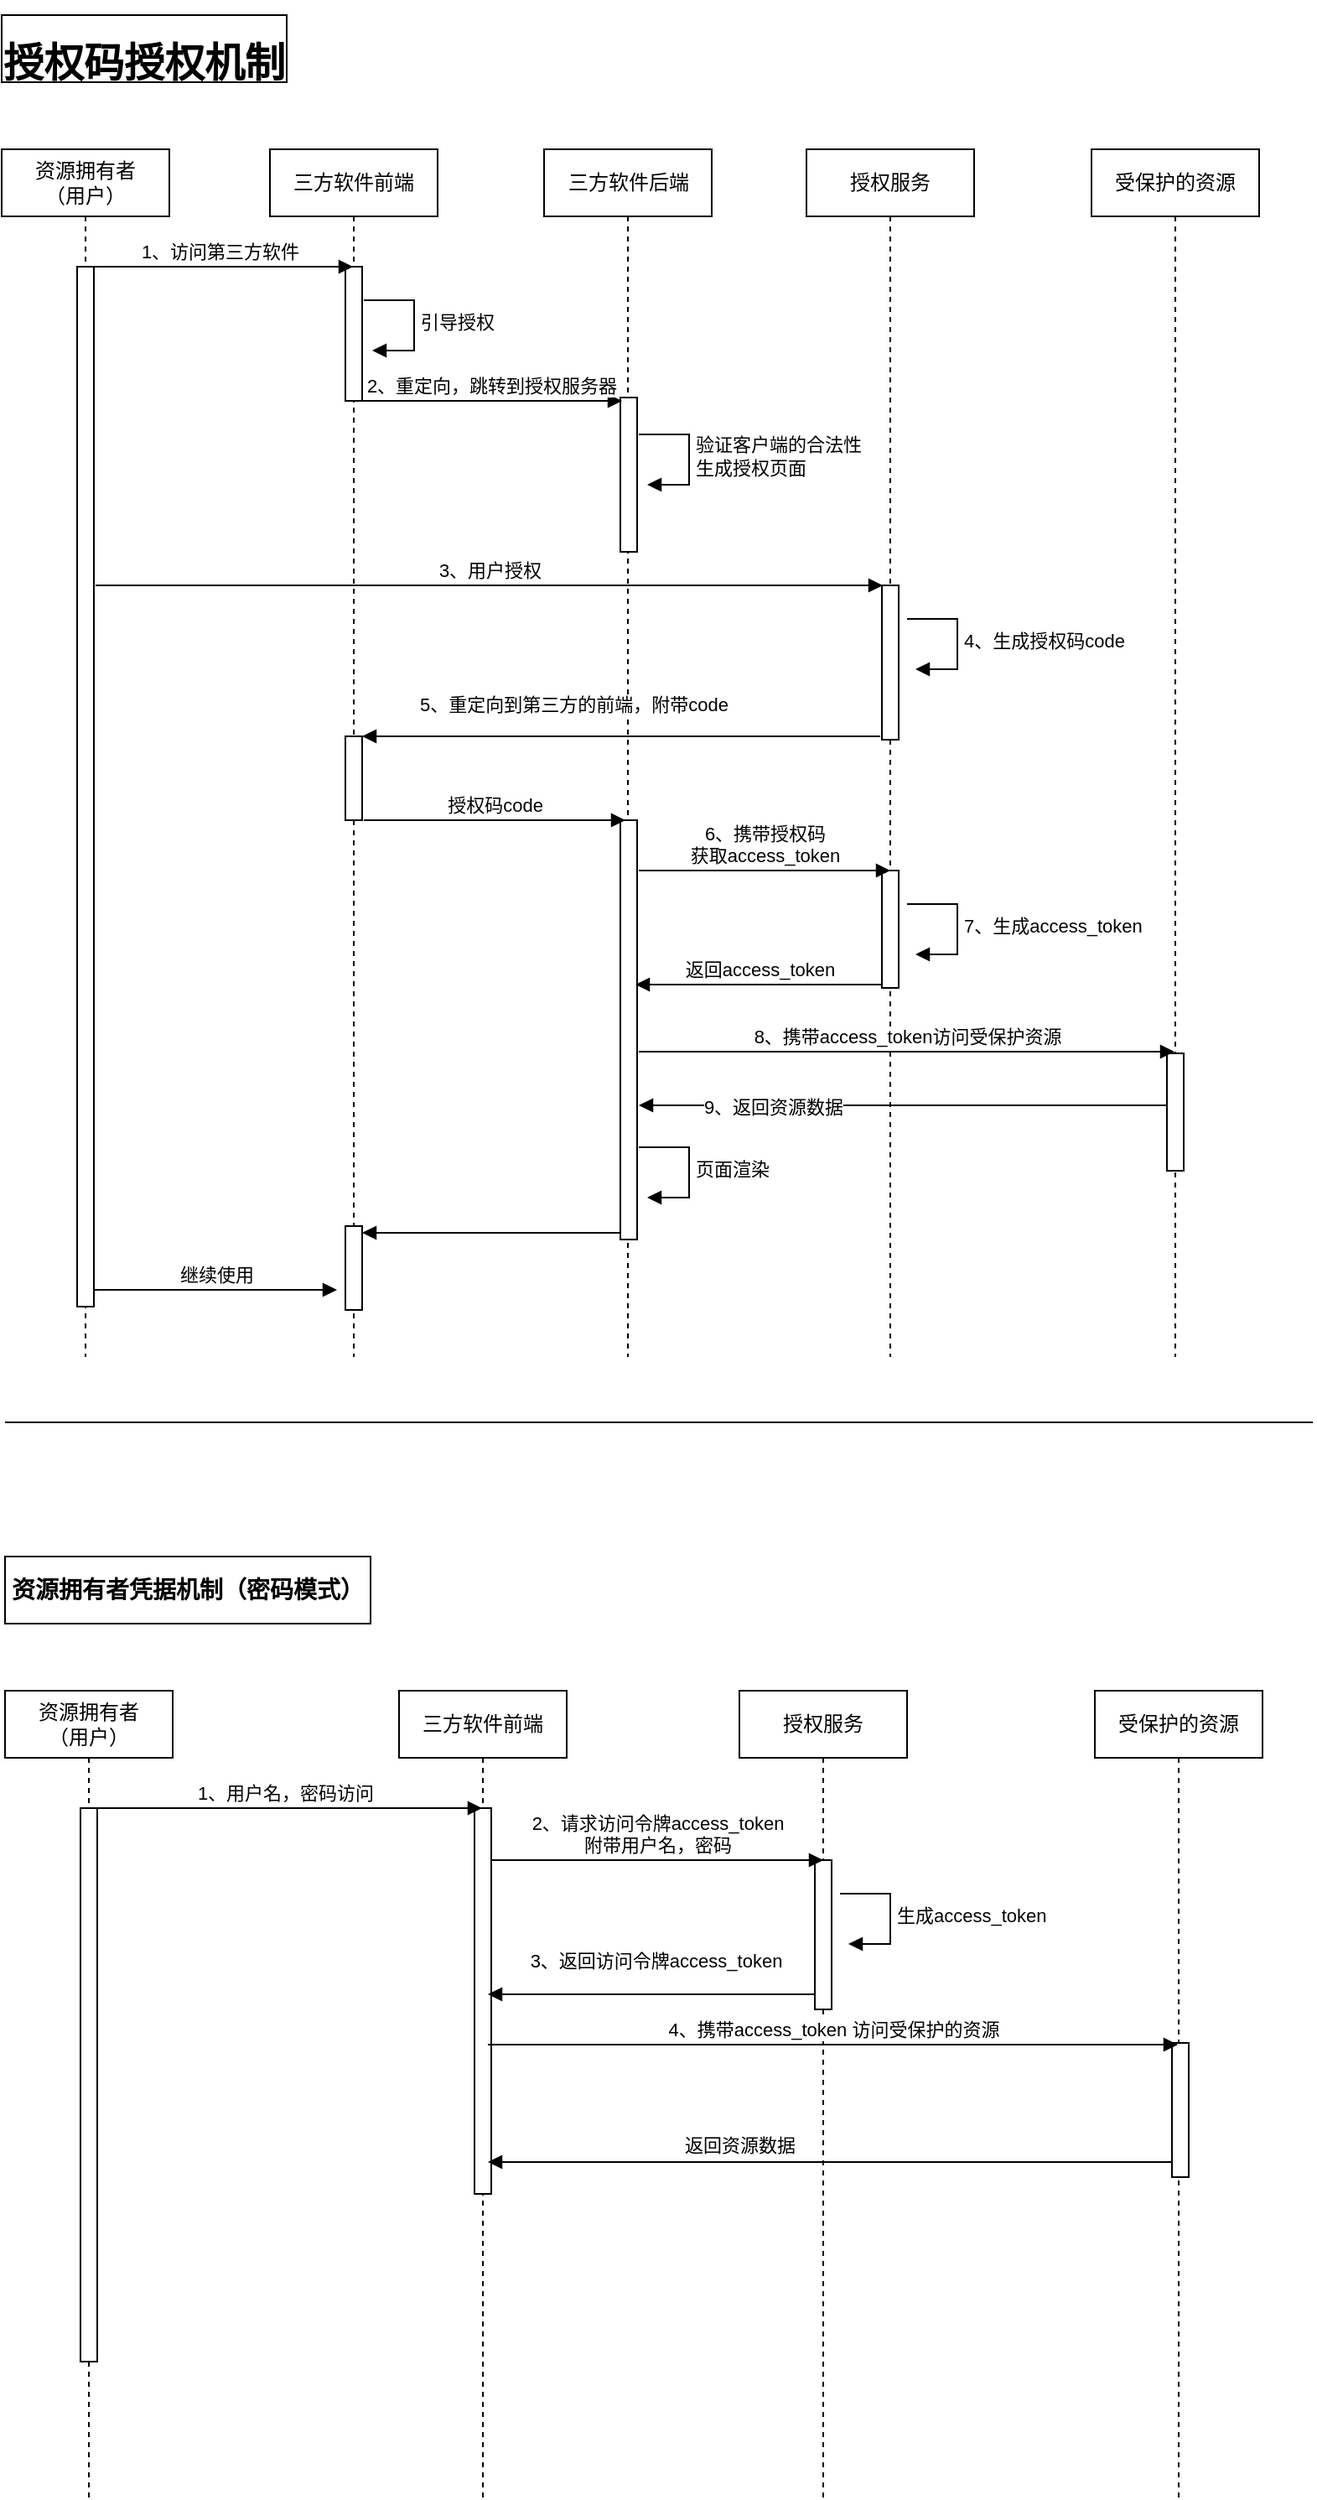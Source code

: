 <mxfile version="26.0.16">
  <diagram name="第 1 页" id="b5yBVdAneSFUwX8WgcFp">
    <mxGraphModel dx="1221" dy="1894" grid="1" gridSize="10" guides="1" tooltips="1" connect="1" arrows="1" fold="1" page="1" pageScale="1" pageWidth="827" pageHeight="1169" math="0" shadow="0">
      <root>
        <mxCell id="0" />
        <mxCell id="1" parent="0" />
        <mxCell id="qJ1bP34VLIcEOfEzLXQR-1" value="资源拥有者&lt;br&gt;（用户）" style="shape=umlLifeline;perimeter=lifelinePerimeter;whiteSpace=wrap;html=1;container=1;dropTarget=0;collapsible=0;recursiveResize=0;outlineConnect=0;portConstraint=eastwest;newEdgeStyle={&quot;curved&quot;:0,&quot;rounded&quot;:0};" vertex="1" parent="1">
          <mxGeometry x="40" y="40" width="100" height="720" as="geometry" />
        </mxCell>
        <mxCell id="qJ1bP34VLIcEOfEzLXQR-6" value="" style="html=1;points=[[0,0,0,0,5],[0,1,0,0,-5],[1,0,0,0,5],[1,1,0,0,-5]];perimeter=orthogonalPerimeter;outlineConnect=0;targetShapes=umlLifeline;portConstraint=eastwest;newEdgeStyle={&quot;curved&quot;:0,&quot;rounded&quot;:0};" vertex="1" parent="qJ1bP34VLIcEOfEzLXQR-1">
          <mxGeometry x="45" y="70" width="10" height="620" as="geometry" />
        </mxCell>
        <mxCell id="qJ1bP34VLIcEOfEzLXQR-2" value="三方软件前端" style="shape=umlLifeline;perimeter=lifelinePerimeter;whiteSpace=wrap;html=1;container=1;dropTarget=0;collapsible=0;recursiveResize=0;outlineConnect=0;portConstraint=eastwest;newEdgeStyle={&quot;curved&quot;:0,&quot;rounded&quot;:0};" vertex="1" parent="1">
          <mxGeometry x="200" y="40" width="100" height="720" as="geometry" />
        </mxCell>
        <mxCell id="qJ1bP34VLIcEOfEzLXQR-7" value="" style="html=1;points=[[0,0,0,0,5],[0,1,0,0,-5],[1,0,0,0,5],[1,1,0,0,-5]];perimeter=orthogonalPerimeter;outlineConnect=0;targetShapes=umlLifeline;portConstraint=eastwest;newEdgeStyle={&quot;curved&quot;:0,&quot;rounded&quot;:0};" vertex="1" parent="qJ1bP34VLIcEOfEzLXQR-2">
          <mxGeometry x="45" y="70" width="10" height="80" as="geometry" />
        </mxCell>
        <mxCell id="qJ1bP34VLIcEOfEzLXQR-31" value="" style="html=1;points=[[0,0,0,0,5],[0,1,0,0,-5],[1,0,0,0,5],[1,1,0,0,-5]];perimeter=orthogonalPerimeter;outlineConnect=0;targetShapes=umlLifeline;portConstraint=eastwest;newEdgeStyle={&quot;curved&quot;:0,&quot;rounded&quot;:0};" vertex="1" parent="qJ1bP34VLIcEOfEzLXQR-2">
          <mxGeometry x="45" y="642" width="10" height="50" as="geometry" />
        </mxCell>
        <mxCell id="qJ1bP34VLIcEOfEzLXQR-3" value="三方软件后端" style="shape=umlLifeline;perimeter=lifelinePerimeter;whiteSpace=wrap;html=1;container=1;dropTarget=0;collapsible=0;recursiveResize=0;outlineConnect=0;portConstraint=eastwest;newEdgeStyle={&quot;curved&quot;:0,&quot;rounded&quot;:0};" vertex="1" parent="1">
          <mxGeometry x="363.5" y="40" width="100" height="720" as="geometry" />
        </mxCell>
        <mxCell id="qJ1bP34VLIcEOfEzLXQR-11" value="" style="html=1;points=[[0,0,0,0,5],[0,1,0,0,-5],[1,0,0,0,5],[1,1,0,0,-5]];perimeter=orthogonalPerimeter;outlineConnect=0;targetShapes=umlLifeline;portConstraint=eastwest;newEdgeStyle={&quot;curved&quot;:0,&quot;rounded&quot;:0};" vertex="1" parent="qJ1bP34VLIcEOfEzLXQR-3">
          <mxGeometry x="45.5" y="148" width="10" height="92" as="geometry" />
        </mxCell>
        <mxCell id="qJ1bP34VLIcEOfEzLXQR-20" value="" style="html=1;points=[[0,0,0,0,5],[0,1,0,0,-5],[1,0,0,0,5],[1,1,0,0,-5]];perimeter=orthogonalPerimeter;outlineConnect=0;targetShapes=umlLifeline;portConstraint=eastwest;newEdgeStyle={&quot;curved&quot;:0,&quot;rounded&quot;:0};" vertex="1" parent="qJ1bP34VLIcEOfEzLXQR-3">
          <mxGeometry x="45.5" y="400" width="10" height="250" as="geometry" />
        </mxCell>
        <mxCell id="qJ1bP34VLIcEOfEzLXQR-4" value="授权服务" style="shape=umlLifeline;perimeter=lifelinePerimeter;whiteSpace=wrap;html=1;container=1;dropTarget=0;collapsible=0;recursiveResize=0;outlineConnect=0;portConstraint=eastwest;newEdgeStyle={&quot;curved&quot;:0,&quot;rounded&quot;:0};" vertex="1" parent="1">
          <mxGeometry x="520" y="40" width="100" height="720" as="geometry" />
        </mxCell>
        <mxCell id="qJ1bP34VLIcEOfEzLXQR-14" value="" style="html=1;points=[[0,0,0,0,5],[0,1,0,0,-5],[1,0,0,0,5],[1,1,0,0,-5]];perimeter=orthogonalPerimeter;outlineConnect=0;targetShapes=umlLifeline;portConstraint=eastwest;newEdgeStyle={&quot;curved&quot;:0,&quot;rounded&quot;:0};" vertex="1" parent="qJ1bP34VLIcEOfEzLXQR-4">
          <mxGeometry x="45" y="260" width="10" height="92" as="geometry" />
        </mxCell>
        <mxCell id="qJ1bP34VLIcEOfEzLXQR-22" value="" style="html=1;points=[[0,0,0,0,5],[0,1,0,0,-5],[1,0,0,0,5],[1,1,0,0,-5]];perimeter=orthogonalPerimeter;outlineConnect=0;targetShapes=umlLifeline;portConstraint=eastwest;newEdgeStyle={&quot;curved&quot;:0,&quot;rounded&quot;:0};" vertex="1" parent="qJ1bP34VLIcEOfEzLXQR-4">
          <mxGeometry x="45" y="430" width="10" height="70" as="geometry" />
        </mxCell>
        <mxCell id="qJ1bP34VLIcEOfEzLXQR-5" value="受保护的资源" style="shape=umlLifeline;perimeter=lifelinePerimeter;whiteSpace=wrap;html=1;container=1;dropTarget=0;collapsible=0;recursiveResize=0;outlineConnect=0;portConstraint=eastwest;newEdgeStyle={&quot;curved&quot;:0,&quot;rounded&quot;:0};" vertex="1" parent="1">
          <mxGeometry x="690" y="40" width="100" height="720" as="geometry" />
        </mxCell>
        <mxCell id="qJ1bP34VLIcEOfEzLXQR-26" value="" style="html=1;points=[[0,0,0,0,5],[0,1,0,0,-5],[1,0,0,0,5],[1,1,0,0,-5]];perimeter=orthogonalPerimeter;outlineConnect=0;targetShapes=umlLifeline;portConstraint=eastwest;newEdgeStyle={&quot;curved&quot;:0,&quot;rounded&quot;:0};" vertex="1" parent="qJ1bP34VLIcEOfEzLXQR-5">
          <mxGeometry x="45" y="539" width="10" height="70" as="geometry" />
        </mxCell>
        <mxCell id="qJ1bP34VLIcEOfEzLXQR-8" value="1、访问第三方软件" style="html=1;verticalAlign=bottom;endArrow=block;curved=0;rounded=0;" edge="1" parent="1" target="qJ1bP34VLIcEOfEzLXQR-2">
          <mxGeometry width="80" relative="1" as="geometry">
            <mxPoint x="90" y="110" as="sourcePoint" />
            <mxPoint x="170" y="110" as="targetPoint" />
          </mxGeometry>
        </mxCell>
        <mxCell id="qJ1bP34VLIcEOfEzLXQR-10" value="验证客户端的合法性&lt;br&gt;生成授权页面" style="html=1;align=left;spacingLeft=2;endArrow=block;rounded=0;edgeStyle=orthogonalEdgeStyle;curved=0;rounded=0;" edge="1" parent="1">
          <mxGeometry relative="1" as="geometry">
            <mxPoint x="420" y="210" as="sourcePoint" />
            <Array as="points">
              <mxPoint x="450" y="240" />
            </Array>
            <mxPoint x="425" y="240" as="targetPoint" />
          </mxGeometry>
        </mxCell>
        <mxCell id="qJ1bP34VLIcEOfEzLXQR-12" value="2、重定向，跳转到授权服务器" style="html=1;verticalAlign=bottom;endArrow=block;curved=0;rounded=0;" edge="1" parent="1">
          <mxGeometry width="80" relative="1" as="geometry">
            <mxPoint x="254" y="190" as="sourcePoint" />
            <mxPoint x="410" y="190" as="targetPoint" />
          </mxGeometry>
        </mxCell>
        <mxCell id="qJ1bP34VLIcEOfEzLXQR-13" value="引导授权" style="html=1;align=left;spacingLeft=2;endArrow=block;rounded=0;edgeStyle=orthogonalEdgeStyle;curved=0;rounded=0;" edge="1" parent="1">
          <mxGeometry relative="1" as="geometry">
            <mxPoint x="256" y="130" as="sourcePoint" />
            <Array as="points">
              <mxPoint x="286" y="160" />
            </Array>
            <mxPoint x="261" y="160" as="targetPoint" />
          </mxGeometry>
        </mxCell>
        <mxCell id="qJ1bP34VLIcEOfEzLXQR-15" value="3、用户授权" style="html=1;verticalAlign=bottom;endArrow=block;curved=0;rounded=0;" edge="1" parent="1">
          <mxGeometry width="80" relative="1" as="geometry">
            <mxPoint x="96" y="300" as="sourcePoint" />
            <mxPoint x="565.5" y="300" as="targetPoint" />
          </mxGeometry>
        </mxCell>
        <mxCell id="qJ1bP34VLIcEOfEzLXQR-16" value="4、生成授权码code" style="html=1;align=left;spacingLeft=2;endArrow=block;rounded=0;edgeStyle=orthogonalEdgeStyle;curved=0;rounded=0;" edge="1" parent="1">
          <mxGeometry relative="1" as="geometry">
            <mxPoint x="580" y="320" as="sourcePoint" />
            <Array as="points">
              <mxPoint x="610" y="350" />
            </Array>
            <mxPoint x="585" y="350" as="targetPoint" />
          </mxGeometry>
        </mxCell>
        <mxCell id="qJ1bP34VLIcEOfEzLXQR-18" value="5、重定向到第三方的前端，附带code" style="html=1;verticalAlign=bottom;endArrow=block;curved=0;rounded=0;" edge="1" parent="1" source="qJ1bP34VLIcEOfEzLXQR-17" target="qJ1bP34VLIcEOfEzLXQR-2">
          <mxGeometry x="NaN" y="135" width="80" relative="1" as="geometry">
            <mxPoint x="564" y="390" as="sourcePoint" />
            <mxPoint x="424" y="390" as="targetPoint" />
            <mxPoint x="131" y="-35" as="offset" />
          </mxGeometry>
        </mxCell>
        <mxCell id="qJ1bP34VLIcEOfEzLXQR-19" value="" style="html=1;verticalAlign=bottom;endArrow=block;curved=0;rounded=0;" edge="1" parent="1" target="qJ1bP34VLIcEOfEzLXQR-17">
          <mxGeometry width="80" relative="1" as="geometry">
            <mxPoint x="564" y="390" as="sourcePoint" />
            <mxPoint x="250" y="390" as="targetPoint" />
          </mxGeometry>
        </mxCell>
        <mxCell id="qJ1bP34VLIcEOfEzLXQR-17" value="" style="html=1;points=[[0,0,0,0,5],[0,1,0,0,-5],[1,0,0,0,5],[1,1,0,0,-5]];perimeter=orthogonalPerimeter;outlineConnect=0;targetShapes=umlLifeline;portConstraint=eastwest;newEdgeStyle={&quot;curved&quot;:0,&quot;rounded&quot;:0};" vertex="1" parent="1">
          <mxGeometry x="245" y="390" width="10" height="50" as="geometry" />
        </mxCell>
        <mxCell id="qJ1bP34VLIcEOfEzLXQR-21" value="授权码code" style="html=1;verticalAlign=bottom;endArrow=block;curved=0;rounded=0;" edge="1" parent="1">
          <mxGeometry width="80" relative="1" as="geometry">
            <mxPoint x="256" y="440" as="sourcePoint" />
            <mxPoint x="412" y="440" as="targetPoint" />
          </mxGeometry>
        </mxCell>
        <mxCell id="qJ1bP34VLIcEOfEzLXQR-23" value="6、携带授权码&lt;br&gt;获取access_token" style="html=1;verticalAlign=bottom;endArrow=block;curved=0;rounded=0;" edge="1" parent="1">
          <mxGeometry width="80" relative="1" as="geometry">
            <mxPoint x="420" y="470" as="sourcePoint" />
            <mxPoint x="570" y="470" as="targetPoint" />
          </mxGeometry>
        </mxCell>
        <mxCell id="qJ1bP34VLIcEOfEzLXQR-24" value="7、生成access_token" style="html=1;align=left;spacingLeft=2;endArrow=block;rounded=0;edgeStyle=orthogonalEdgeStyle;curved=0;rounded=0;" edge="1" parent="1">
          <mxGeometry relative="1" as="geometry">
            <mxPoint x="580" y="490" as="sourcePoint" />
            <Array as="points">
              <mxPoint x="610" y="520" />
            </Array>
            <mxPoint x="585" y="520" as="targetPoint" />
          </mxGeometry>
        </mxCell>
        <mxCell id="qJ1bP34VLIcEOfEzLXQR-25" value="返回access_token" style="html=1;verticalAlign=bottom;endArrow=block;curved=0;rounded=0;" edge="1" parent="1">
          <mxGeometry width="80" relative="1" as="geometry">
            <mxPoint x="565" y="538" as="sourcePoint" />
            <mxPoint x="418" y="538" as="targetPoint" />
          </mxGeometry>
        </mxCell>
        <mxCell id="qJ1bP34VLIcEOfEzLXQR-27" value="8、携带access_token访问受保护资源" style="html=1;verticalAlign=bottom;endArrow=block;curved=0;rounded=0;" edge="1" parent="1" target="qJ1bP34VLIcEOfEzLXQR-5">
          <mxGeometry width="80" relative="1" as="geometry">
            <mxPoint x="420" y="578" as="sourcePoint" />
            <mxPoint x="570" y="578" as="targetPoint" />
          </mxGeometry>
        </mxCell>
        <mxCell id="qJ1bP34VLIcEOfEzLXQR-28" value="" style="html=1;verticalAlign=bottom;endArrow=block;curved=0;rounded=0;" edge="1" parent="1">
          <mxGeometry width="80" relative="1" as="geometry">
            <mxPoint x="735" y="610" as="sourcePoint" />
            <mxPoint x="420" y="610" as="targetPoint" />
          </mxGeometry>
        </mxCell>
        <mxCell id="qJ1bP34VLIcEOfEzLXQR-29" value="9、返回资源数据" style="edgeLabel;html=1;align=center;verticalAlign=middle;resizable=0;points=[];" vertex="1" connectable="0" parent="qJ1bP34VLIcEOfEzLXQR-28">
          <mxGeometry x="0.496" y="1" relative="1" as="geometry">
            <mxPoint as="offset" />
          </mxGeometry>
        </mxCell>
        <mxCell id="qJ1bP34VLIcEOfEzLXQR-30" value="页面渲染" style="html=1;align=left;spacingLeft=2;endArrow=block;rounded=0;edgeStyle=orthogonalEdgeStyle;curved=0;rounded=0;" edge="1" parent="1">
          <mxGeometry relative="1" as="geometry">
            <mxPoint x="420" y="635" as="sourcePoint" />
            <Array as="points">
              <mxPoint x="450" y="665" />
            </Array>
            <mxPoint x="425" y="665" as="targetPoint" />
          </mxGeometry>
        </mxCell>
        <mxCell id="qJ1bP34VLIcEOfEzLXQR-32" value="" style="html=1;verticalAlign=bottom;endArrow=block;curved=0;rounded=0;" edge="1" parent="1">
          <mxGeometry width="80" relative="1" as="geometry">
            <mxPoint x="409" y="686" as="sourcePoint" />
            <mxPoint x="255" y="686" as="targetPoint" />
          </mxGeometry>
        </mxCell>
        <mxCell id="qJ1bP34VLIcEOfEzLXQR-33" value="继续使用" style="html=1;verticalAlign=bottom;endArrow=block;curved=0;rounded=0;" edge="1" parent="1">
          <mxGeometry width="80" relative="1" as="geometry">
            <mxPoint x="95" y="720" as="sourcePoint" />
            <mxPoint x="240" y="720" as="targetPoint" />
          </mxGeometry>
        </mxCell>
        <mxCell id="qJ1bP34VLIcEOfEzLXQR-34" value="&lt;div class=&quot;lake-content&quot;&gt;&lt;h2 style=&quot;font-size: 24px; line-height: 32px; margin: 21px 0 5px 0&quot; id=&quot;qzPXE&quot;&gt;&lt;span class=&quot;ne-text&quot;&gt;授权码授权机制&lt;/span&gt;&lt;/h2&gt;&lt;/div&gt;" style="rounded=0;whiteSpace=wrap;html=1;" vertex="1" parent="1">
          <mxGeometry x="40" y="-40" width="170" height="40" as="geometry" />
        </mxCell>
        <mxCell id="qJ1bP34VLIcEOfEzLXQR-35" value="" style="endArrow=none;html=1;rounded=0;" edge="1" parent="1">
          <mxGeometry width="50" height="50" relative="1" as="geometry">
            <mxPoint x="42" y="799" as="sourcePoint" />
            <mxPoint x="822" y="799" as="targetPoint" />
          </mxGeometry>
        </mxCell>
        <mxCell id="qJ1bP34VLIcEOfEzLXQR-36" value="资源拥有者&lt;br&gt;（用户）" style="shape=umlLifeline;perimeter=lifelinePerimeter;whiteSpace=wrap;html=1;container=1;dropTarget=0;collapsible=0;recursiveResize=0;outlineConnect=0;portConstraint=eastwest;newEdgeStyle={&quot;curved&quot;:0,&quot;rounded&quot;:0};" vertex="1" parent="1">
          <mxGeometry x="42" y="959" width="100" height="481" as="geometry" />
        </mxCell>
        <mxCell id="qJ1bP34VLIcEOfEzLXQR-37" value="" style="html=1;points=[[0,0,0,0,5],[0,1,0,0,-5],[1,0,0,0,5],[1,1,0,0,-5]];perimeter=orthogonalPerimeter;outlineConnect=0;targetShapes=umlLifeline;portConstraint=eastwest;newEdgeStyle={&quot;curved&quot;:0,&quot;rounded&quot;:0};" vertex="1" parent="qJ1bP34VLIcEOfEzLXQR-36">
          <mxGeometry x="45" y="70" width="10" height="330" as="geometry" />
        </mxCell>
        <mxCell id="qJ1bP34VLIcEOfEzLXQR-38" value="三方软件前端" style="shape=umlLifeline;perimeter=lifelinePerimeter;whiteSpace=wrap;html=1;container=1;dropTarget=0;collapsible=0;recursiveResize=0;outlineConnect=0;portConstraint=eastwest;newEdgeStyle={&quot;curved&quot;:0,&quot;rounded&quot;:0};" vertex="1" parent="1">
          <mxGeometry x="277" y="959" width="100" height="481" as="geometry" />
        </mxCell>
        <mxCell id="qJ1bP34VLIcEOfEzLXQR-39" value="" style="html=1;points=[[0,0,0,0,5],[0,1,0,0,-5],[1,0,0,0,5],[1,1,0,0,-5]];perimeter=orthogonalPerimeter;outlineConnect=0;targetShapes=umlLifeline;portConstraint=eastwest;newEdgeStyle={&quot;curved&quot;:0,&quot;rounded&quot;:0};" vertex="1" parent="qJ1bP34VLIcEOfEzLXQR-38">
          <mxGeometry x="45" y="70" width="10" height="230" as="geometry" />
        </mxCell>
        <mxCell id="qJ1bP34VLIcEOfEzLXQR-44" value="授权服务" style="shape=umlLifeline;perimeter=lifelinePerimeter;whiteSpace=wrap;html=1;container=1;dropTarget=0;collapsible=0;recursiveResize=0;outlineConnect=0;portConstraint=eastwest;newEdgeStyle={&quot;curved&quot;:0,&quot;rounded&quot;:0};" vertex="1" parent="1">
          <mxGeometry x="480" y="959" width="100" height="481" as="geometry" />
        </mxCell>
        <mxCell id="qJ1bP34VLIcEOfEzLXQR-69" value="" style="html=1;points=[[0,0,0,0,5],[0,1,0,0,-5],[1,0,0,0,5],[1,1,0,0,-5]];perimeter=orthogonalPerimeter;outlineConnect=0;targetShapes=umlLifeline;portConstraint=eastwest;newEdgeStyle={&quot;curved&quot;:0,&quot;rounded&quot;:0};" vertex="1" parent="qJ1bP34VLIcEOfEzLXQR-44">
          <mxGeometry x="45" y="101" width="10" height="89" as="geometry" />
        </mxCell>
        <mxCell id="qJ1bP34VLIcEOfEzLXQR-47" value="受保护的资源" style="shape=umlLifeline;perimeter=lifelinePerimeter;whiteSpace=wrap;html=1;container=1;dropTarget=0;collapsible=0;recursiveResize=0;outlineConnect=0;portConstraint=eastwest;newEdgeStyle={&quot;curved&quot;:0,&quot;rounded&quot;:0};" vertex="1" parent="1">
          <mxGeometry x="692" y="959" width="100" height="481" as="geometry" />
        </mxCell>
        <mxCell id="qJ1bP34VLIcEOfEzLXQR-76" value="" style="html=1;points=[[0,0,0,0,5],[0,1,0,0,-5],[1,0,0,0,5],[1,1,0,0,-5]];perimeter=orthogonalPerimeter;outlineConnect=0;targetShapes=umlLifeline;portConstraint=eastwest;newEdgeStyle={&quot;curved&quot;:0,&quot;rounded&quot;:0};" vertex="1" parent="qJ1bP34VLIcEOfEzLXQR-47">
          <mxGeometry x="46" y="210" width="10" height="80" as="geometry" />
        </mxCell>
        <mxCell id="qJ1bP34VLIcEOfEzLXQR-49" value="1、用户名，密码访问" style="html=1;verticalAlign=bottom;endArrow=block;curved=0;rounded=0;" edge="1" parent="1" target="qJ1bP34VLIcEOfEzLXQR-38">
          <mxGeometry x="-0.001" width="80" relative="1" as="geometry">
            <mxPoint x="92" y="1029" as="sourcePoint" />
            <mxPoint x="172" y="1029" as="targetPoint" />
            <mxPoint as="offset" />
          </mxGeometry>
        </mxCell>
        <mxCell id="qJ1bP34VLIcEOfEzLXQR-68" value="&lt;div class=&quot;lake-content&quot;&gt;&lt;h4 style=&quot;margin: 10px 0px; padding: 0px; font-size: 14px; font-family: Verdana, Arial, Helvetica, sans-serif; text-align: start; background-color: rgb(255, 255, 255);&quot;&gt;资源拥有者凭据机制（密码模式）&lt;/h4&gt;&lt;/div&gt;" style="rounded=0;whiteSpace=wrap;html=1;" vertex="1" parent="1">
          <mxGeometry x="42" y="879" width="218" height="40" as="geometry" />
        </mxCell>
        <mxCell id="qJ1bP34VLIcEOfEzLXQR-70" value="2、请求访问令牌access_token&lt;br&gt;附带用户名，密码" style="html=1;verticalAlign=bottom;endArrow=block;curved=0;rounded=0;" edge="1" parent="1">
          <mxGeometry x="-0.001" width="80" relative="1" as="geometry">
            <mxPoint x="332" y="1060" as="sourcePoint" />
            <mxPoint x="530" y="1060" as="targetPoint" />
            <mxPoint as="offset" />
          </mxGeometry>
        </mxCell>
        <mxCell id="qJ1bP34VLIcEOfEzLXQR-71" value="生成access_token" style="html=1;align=left;spacingLeft=2;endArrow=block;rounded=0;edgeStyle=orthogonalEdgeStyle;curved=0;rounded=0;" edge="1" parent="1">
          <mxGeometry relative="1" as="geometry">
            <mxPoint x="540" y="1080" as="sourcePoint" />
            <Array as="points">
              <mxPoint x="570" y="1110" />
            </Array>
            <mxPoint x="545" y="1110" as="targetPoint" />
          </mxGeometry>
        </mxCell>
        <mxCell id="qJ1bP34VLIcEOfEzLXQR-72" value="" style="html=1;verticalAlign=bottom;endArrow=block;curved=0;rounded=0;" edge="1" parent="1">
          <mxGeometry width="80" relative="1" as="geometry">
            <mxPoint x="525" y="1140" as="sourcePoint" />
            <mxPoint x="330" y="1140" as="targetPoint" />
          </mxGeometry>
        </mxCell>
        <mxCell id="qJ1bP34VLIcEOfEzLXQR-75" value="3、返回访问令牌access_token" style="edgeLabel;html=1;align=center;verticalAlign=middle;resizable=0;points=[];" vertex="1" connectable="0" parent="qJ1bP34VLIcEOfEzLXQR-72">
          <mxGeometry x="0.06" y="-3" relative="1" as="geometry">
            <mxPoint x="8" y="-17" as="offset" />
          </mxGeometry>
        </mxCell>
        <mxCell id="qJ1bP34VLIcEOfEzLXQR-77" value="4、携带access_token 访问受保护的资源" style="html=1;verticalAlign=bottom;endArrow=block;curved=0;rounded=0;" edge="1" parent="1">
          <mxGeometry x="-0.001" width="80" relative="1" as="geometry">
            <mxPoint x="330" y="1170" as="sourcePoint" />
            <mxPoint x="741.5" y="1170" as="targetPoint" />
            <mxPoint as="offset" />
          </mxGeometry>
        </mxCell>
        <mxCell id="qJ1bP34VLIcEOfEzLXQR-78" value="" style="html=1;verticalAlign=bottom;endArrow=block;curved=0;rounded=0;" edge="1" parent="1">
          <mxGeometry width="80" relative="1" as="geometry">
            <mxPoint x="738" y="1240" as="sourcePoint" />
            <mxPoint x="330" y="1240" as="targetPoint" />
          </mxGeometry>
        </mxCell>
        <mxCell id="qJ1bP34VLIcEOfEzLXQR-79" value="返回资源数据" style="edgeLabel;html=1;align=center;verticalAlign=middle;resizable=0;points=[];" vertex="1" connectable="0" parent="qJ1bP34VLIcEOfEzLXQR-78">
          <mxGeometry x="0.06" y="-3" relative="1" as="geometry">
            <mxPoint x="-42" y="-7" as="offset" />
          </mxGeometry>
        </mxCell>
      </root>
    </mxGraphModel>
  </diagram>
</mxfile>
